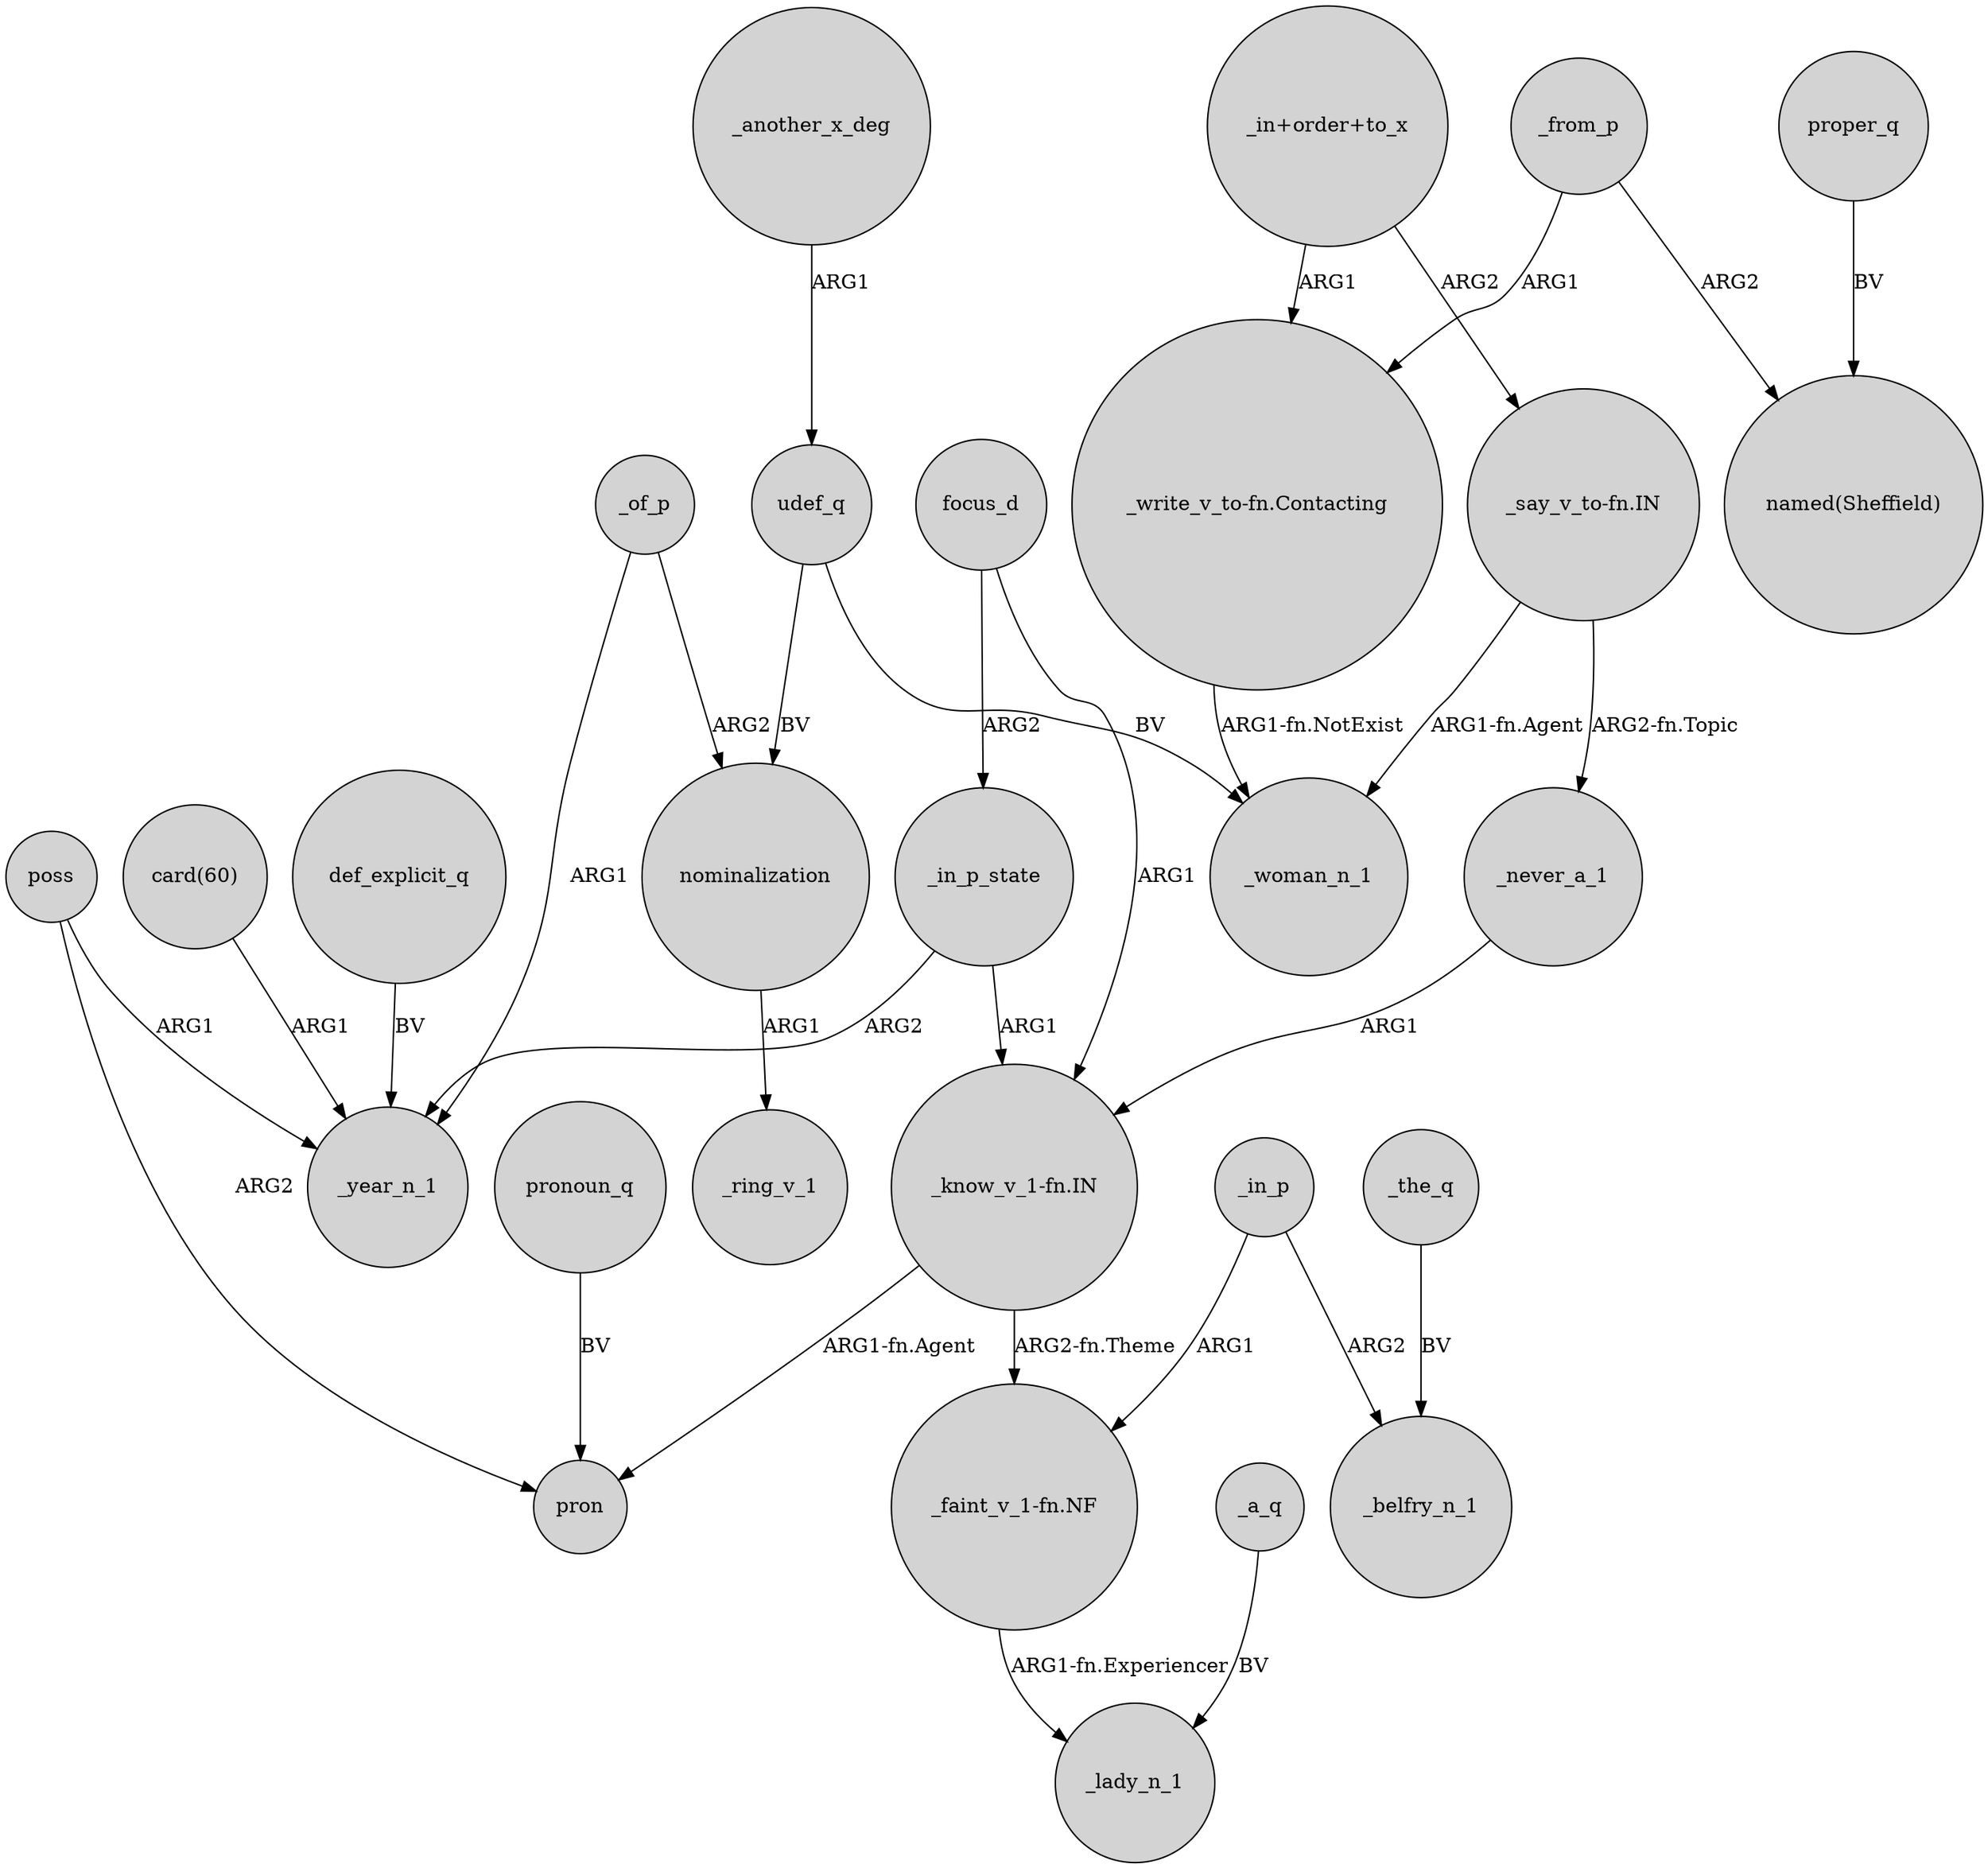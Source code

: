digraph {
	node [shape=circle style=filled]
	"_write_v_to-fn.Contacting" -> _woman_n_1 [label="ARG1-fn.NotExist"]
	"_say_v_to-fn.IN" -> _woman_n_1 [label="ARG1-fn.Agent"]
	_never_a_1 -> "_know_v_1-fn.IN" [label=ARG1]
	poss -> pron [label=ARG2]
	udef_q -> _woman_n_1 [label=BV]
	_another_x_deg -> udef_q [label=ARG1]
	"_in+order+to_x" -> "_say_v_to-fn.IN" [label=ARG2]
	focus_d -> _in_p_state [label=ARG2]
	"_know_v_1-fn.IN" -> "_faint_v_1-fn.NF" [label="ARG2-fn.Theme"]
	"_faint_v_1-fn.NF" -> _lady_n_1 [label="ARG1-fn.Experiencer"]
	"_know_v_1-fn.IN" -> pron [label="ARG1-fn.Agent"]
	_of_p -> _year_n_1 [label=ARG1]
	_from_p -> "named(Sheffield)" [label=ARG2]
	poss -> _year_n_1 [label=ARG1]
	_a_q -> _lady_n_1 [label=BV]
	_in_p -> "_faint_v_1-fn.NF" [label=ARG1]
	"card(60)" -> _year_n_1 [label=ARG1]
	pronoun_q -> pron [label=BV]
	_in_p -> _belfry_n_1 [label=ARG2]
	_of_p -> nominalization [label=ARG2]
	focus_d -> "_know_v_1-fn.IN" [label=ARG1]
	nominalization -> _ring_v_1 [label=ARG1]
	_in_p_state -> "_know_v_1-fn.IN" [label=ARG1]
	udef_q -> nominalization [label=BV]
	"_in+order+to_x" -> "_write_v_to-fn.Contacting" [label=ARG1]
	_from_p -> "_write_v_to-fn.Contacting" [label=ARG1]
	"_say_v_to-fn.IN" -> _never_a_1 [label="ARG2-fn.Topic"]
	_the_q -> _belfry_n_1 [label=BV]
	def_explicit_q -> _year_n_1 [label=BV]
	_in_p_state -> _year_n_1 [label=ARG2]
	proper_q -> "named(Sheffield)" [label=BV]
}
